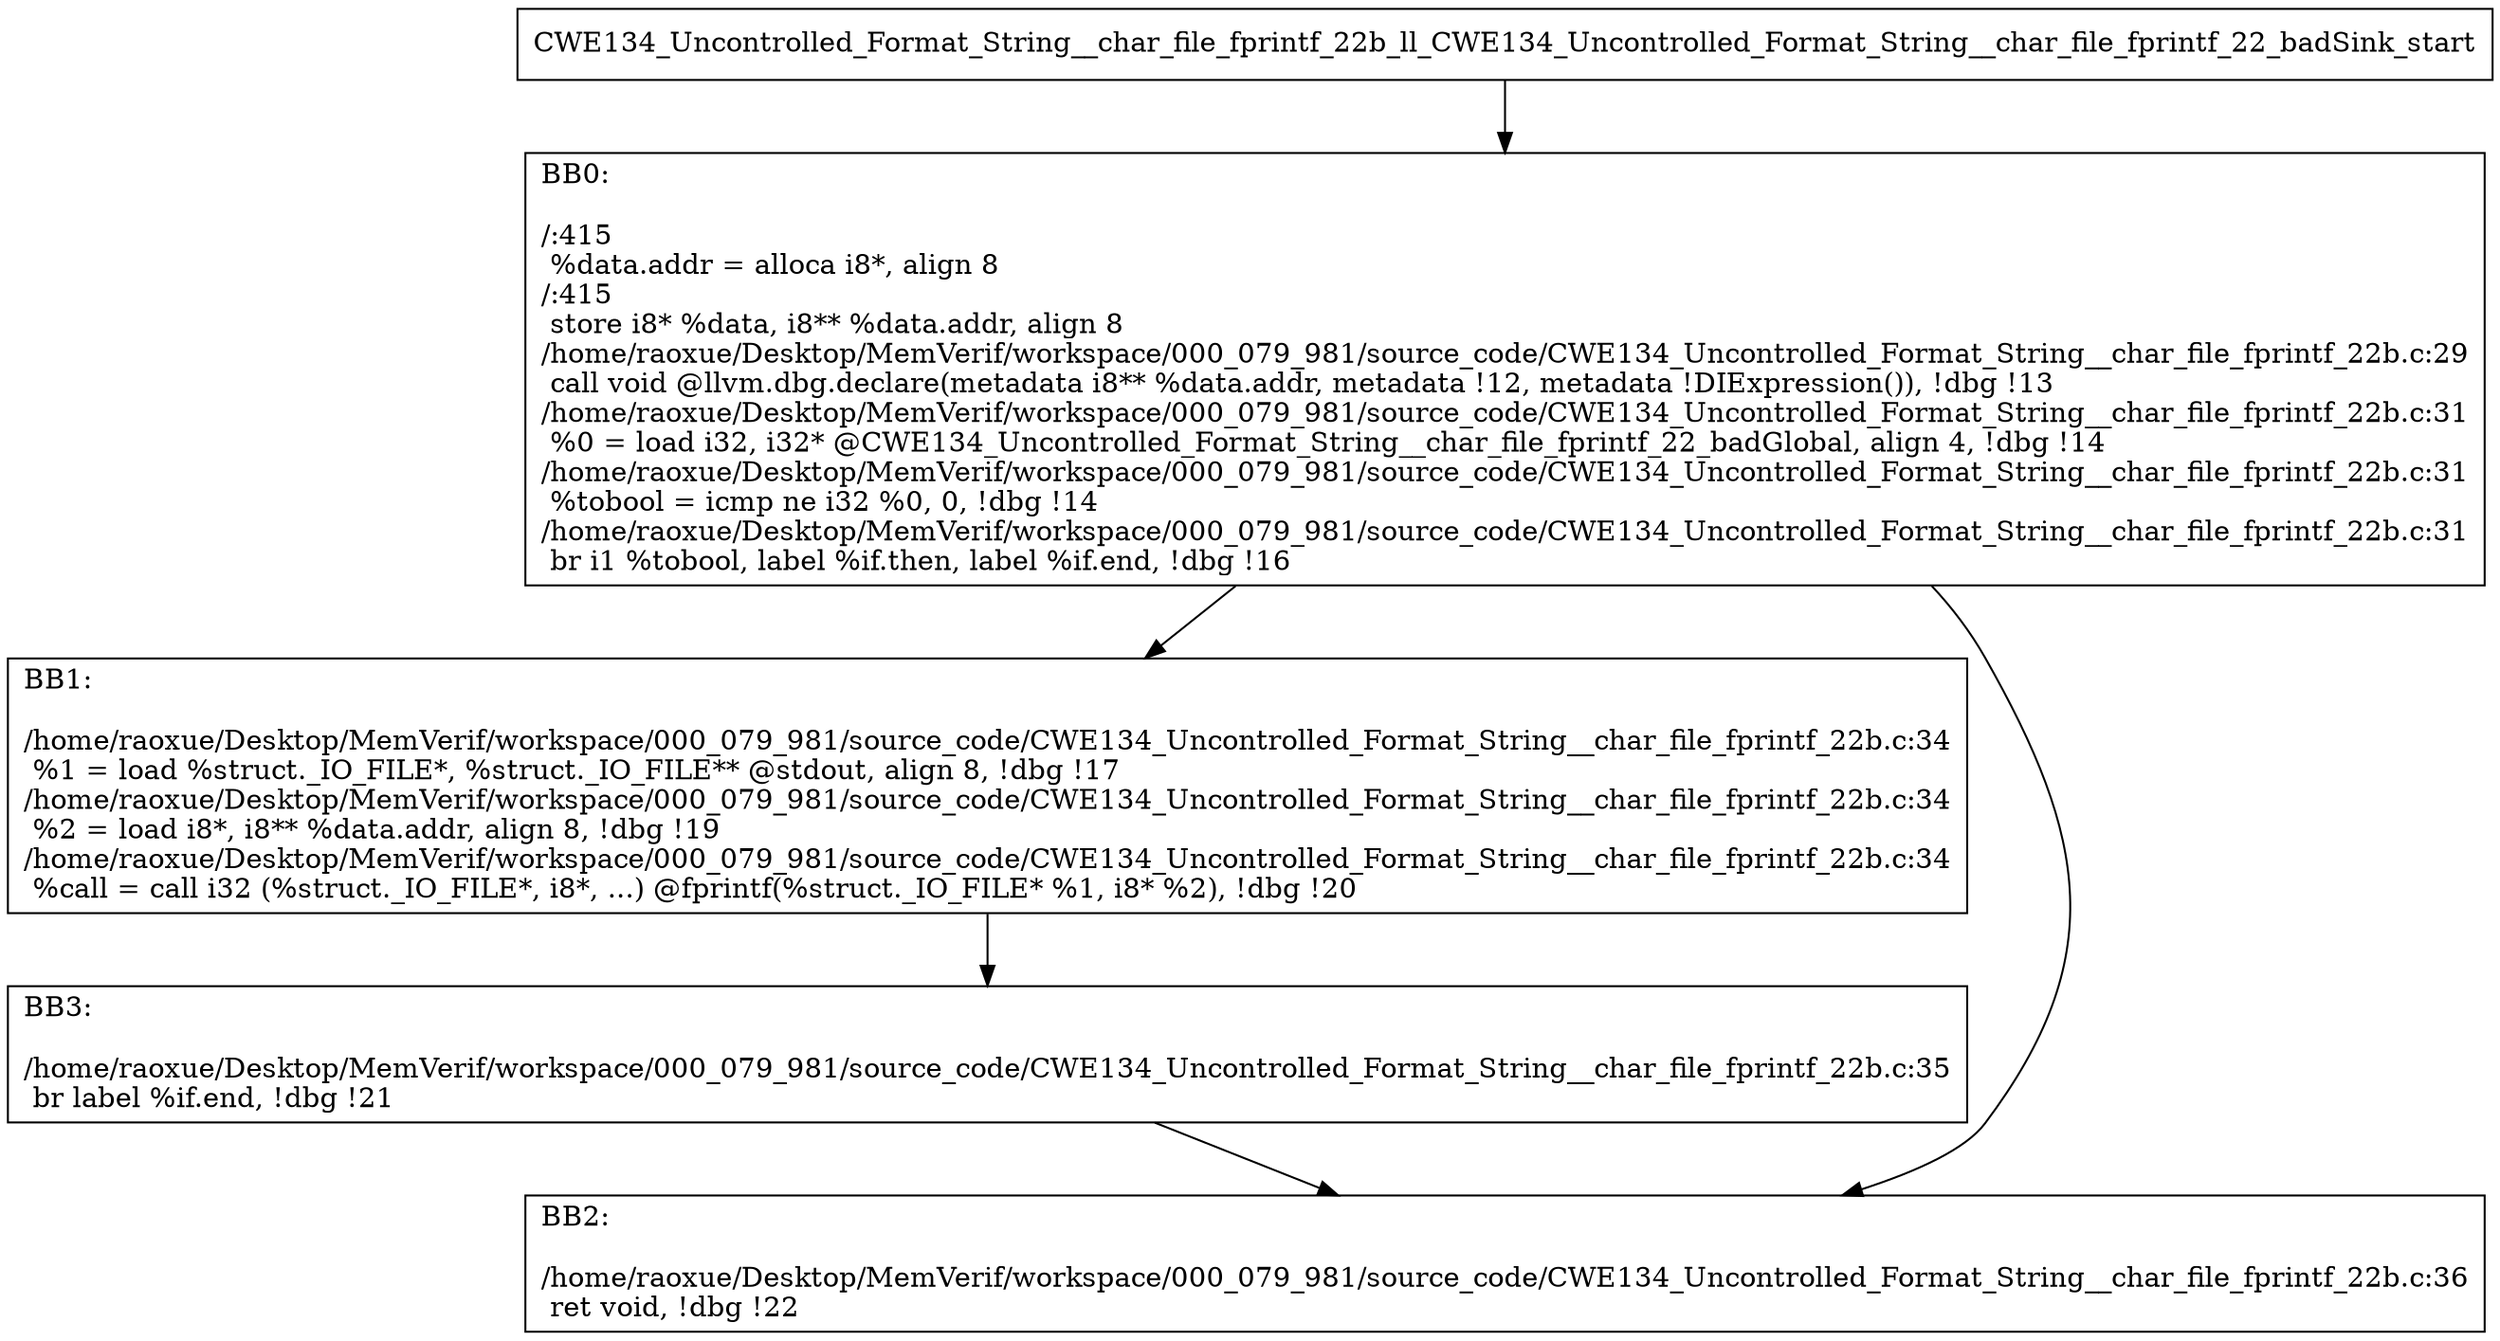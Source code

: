 digraph "CFG for'CWE134_Uncontrolled_Format_String__char_file_fprintf_22b_ll_CWE134_Uncontrolled_Format_String__char_file_fprintf_22_badSink' function" {
	BBCWE134_Uncontrolled_Format_String__char_file_fprintf_22b_ll_CWE134_Uncontrolled_Format_String__char_file_fprintf_22_badSink_start[shape=record,label="{CWE134_Uncontrolled_Format_String__char_file_fprintf_22b_ll_CWE134_Uncontrolled_Format_String__char_file_fprintf_22_badSink_start}"];
	BBCWE134_Uncontrolled_Format_String__char_file_fprintf_22b_ll_CWE134_Uncontrolled_Format_String__char_file_fprintf_22_badSink_start-> CWE134_Uncontrolled_Format_String__char_file_fprintf_22b_ll_CWE134_Uncontrolled_Format_String__char_file_fprintf_22_badSinkBB0;
	CWE134_Uncontrolled_Format_String__char_file_fprintf_22b_ll_CWE134_Uncontrolled_Format_String__char_file_fprintf_22_badSinkBB0 [shape=record, label="{BB0:\l\l/:415\l
  %data.addr = alloca i8*, align 8\l
/:415\l
  store i8* %data, i8** %data.addr, align 8\l
/home/raoxue/Desktop/MemVerif/workspace/000_079_981/source_code/CWE134_Uncontrolled_Format_String__char_file_fprintf_22b.c:29\l
  call void @llvm.dbg.declare(metadata i8** %data.addr, metadata !12, metadata !DIExpression()), !dbg !13\l
/home/raoxue/Desktop/MemVerif/workspace/000_079_981/source_code/CWE134_Uncontrolled_Format_String__char_file_fprintf_22b.c:31\l
  %0 = load i32, i32* @CWE134_Uncontrolled_Format_String__char_file_fprintf_22_badGlobal, align 4, !dbg !14\l
/home/raoxue/Desktop/MemVerif/workspace/000_079_981/source_code/CWE134_Uncontrolled_Format_String__char_file_fprintf_22b.c:31\l
  %tobool = icmp ne i32 %0, 0, !dbg !14\l
/home/raoxue/Desktop/MemVerif/workspace/000_079_981/source_code/CWE134_Uncontrolled_Format_String__char_file_fprintf_22b.c:31\l
  br i1 %tobool, label %if.then, label %if.end, !dbg !16\l
}"];
	CWE134_Uncontrolled_Format_String__char_file_fprintf_22b_ll_CWE134_Uncontrolled_Format_String__char_file_fprintf_22_badSinkBB0-> CWE134_Uncontrolled_Format_String__char_file_fprintf_22b_ll_CWE134_Uncontrolled_Format_String__char_file_fprintf_22_badSinkBB1;
	CWE134_Uncontrolled_Format_String__char_file_fprintf_22b_ll_CWE134_Uncontrolled_Format_String__char_file_fprintf_22_badSinkBB0-> CWE134_Uncontrolled_Format_String__char_file_fprintf_22b_ll_CWE134_Uncontrolled_Format_String__char_file_fprintf_22_badSinkBB2;
	CWE134_Uncontrolled_Format_String__char_file_fprintf_22b_ll_CWE134_Uncontrolled_Format_String__char_file_fprintf_22_badSinkBB1 [shape=record, label="{BB1:\l\l/home/raoxue/Desktop/MemVerif/workspace/000_079_981/source_code/CWE134_Uncontrolled_Format_String__char_file_fprintf_22b.c:34\l
  %1 = load %struct._IO_FILE*, %struct._IO_FILE** @stdout, align 8, !dbg !17\l
/home/raoxue/Desktop/MemVerif/workspace/000_079_981/source_code/CWE134_Uncontrolled_Format_String__char_file_fprintf_22b.c:34\l
  %2 = load i8*, i8** %data.addr, align 8, !dbg !19\l
/home/raoxue/Desktop/MemVerif/workspace/000_079_981/source_code/CWE134_Uncontrolled_Format_String__char_file_fprintf_22b.c:34\l
  %call = call i32 (%struct._IO_FILE*, i8*, ...) @fprintf(%struct._IO_FILE* %1, i8* %2), !dbg !20\l
}"];
	CWE134_Uncontrolled_Format_String__char_file_fprintf_22b_ll_CWE134_Uncontrolled_Format_String__char_file_fprintf_22_badSinkBB1-> CWE134_Uncontrolled_Format_String__char_file_fprintf_22b_ll_CWE134_Uncontrolled_Format_String__char_file_fprintf_22_badSinkBB3;
	CWE134_Uncontrolled_Format_String__char_file_fprintf_22b_ll_CWE134_Uncontrolled_Format_String__char_file_fprintf_22_badSinkBB3 [shape=record, label="{BB3:\l\l/home/raoxue/Desktop/MemVerif/workspace/000_079_981/source_code/CWE134_Uncontrolled_Format_String__char_file_fprintf_22b.c:35\l
  br label %if.end, !dbg !21\l
}"];
	CWE134_Uncontrolled_Format_String__char_file_fprintf_22b_ll_CWE134_Uncontrolled_Format_String__char_file_fprintf_22_badSinkBB3-> CWE134_Uncontrolled_Format_String__char_file_fprintf_22b_ll_CWE134_Uncontrolled_Format_String__char_file_fprintf_22_badSinkBB2;
	CWE134_Uncontrolled_Format_String__char_file_fprintf_22b_ll_CWE134_Uncontrolled_Format_String__char_file_fprintf_22_badSinkBB2 [shape=record, label="{BB2:\l\l/home/raoxue/Desktop/MemVerif/workspace/000_079_981/source_code/CWE134_Uncontrolled_Format_String__char_file_fprintf_22b.c:36\l
  ret void, !dbg !22\l
}"];
}
